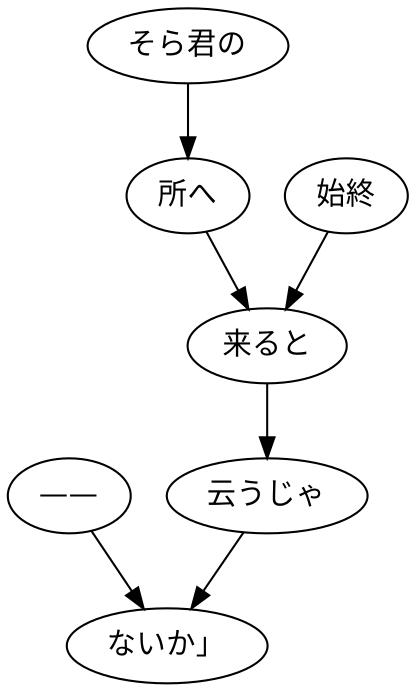 digraph graph2375 {
	node0 [label="——"];
	node1 [label="そら君の"];
	node2 [label="所へ"];
	node3 [label="始終"];
	node4 [label="来ると"];
	node5 [label="云うじゃ"];
	node6 [label="ないか」"];
	node0 -> node6;
	node1 -> node2;
	node2 -> node4;
	node3 -> node4;
	node4 -> node5;
	node5 -> node6;
}
